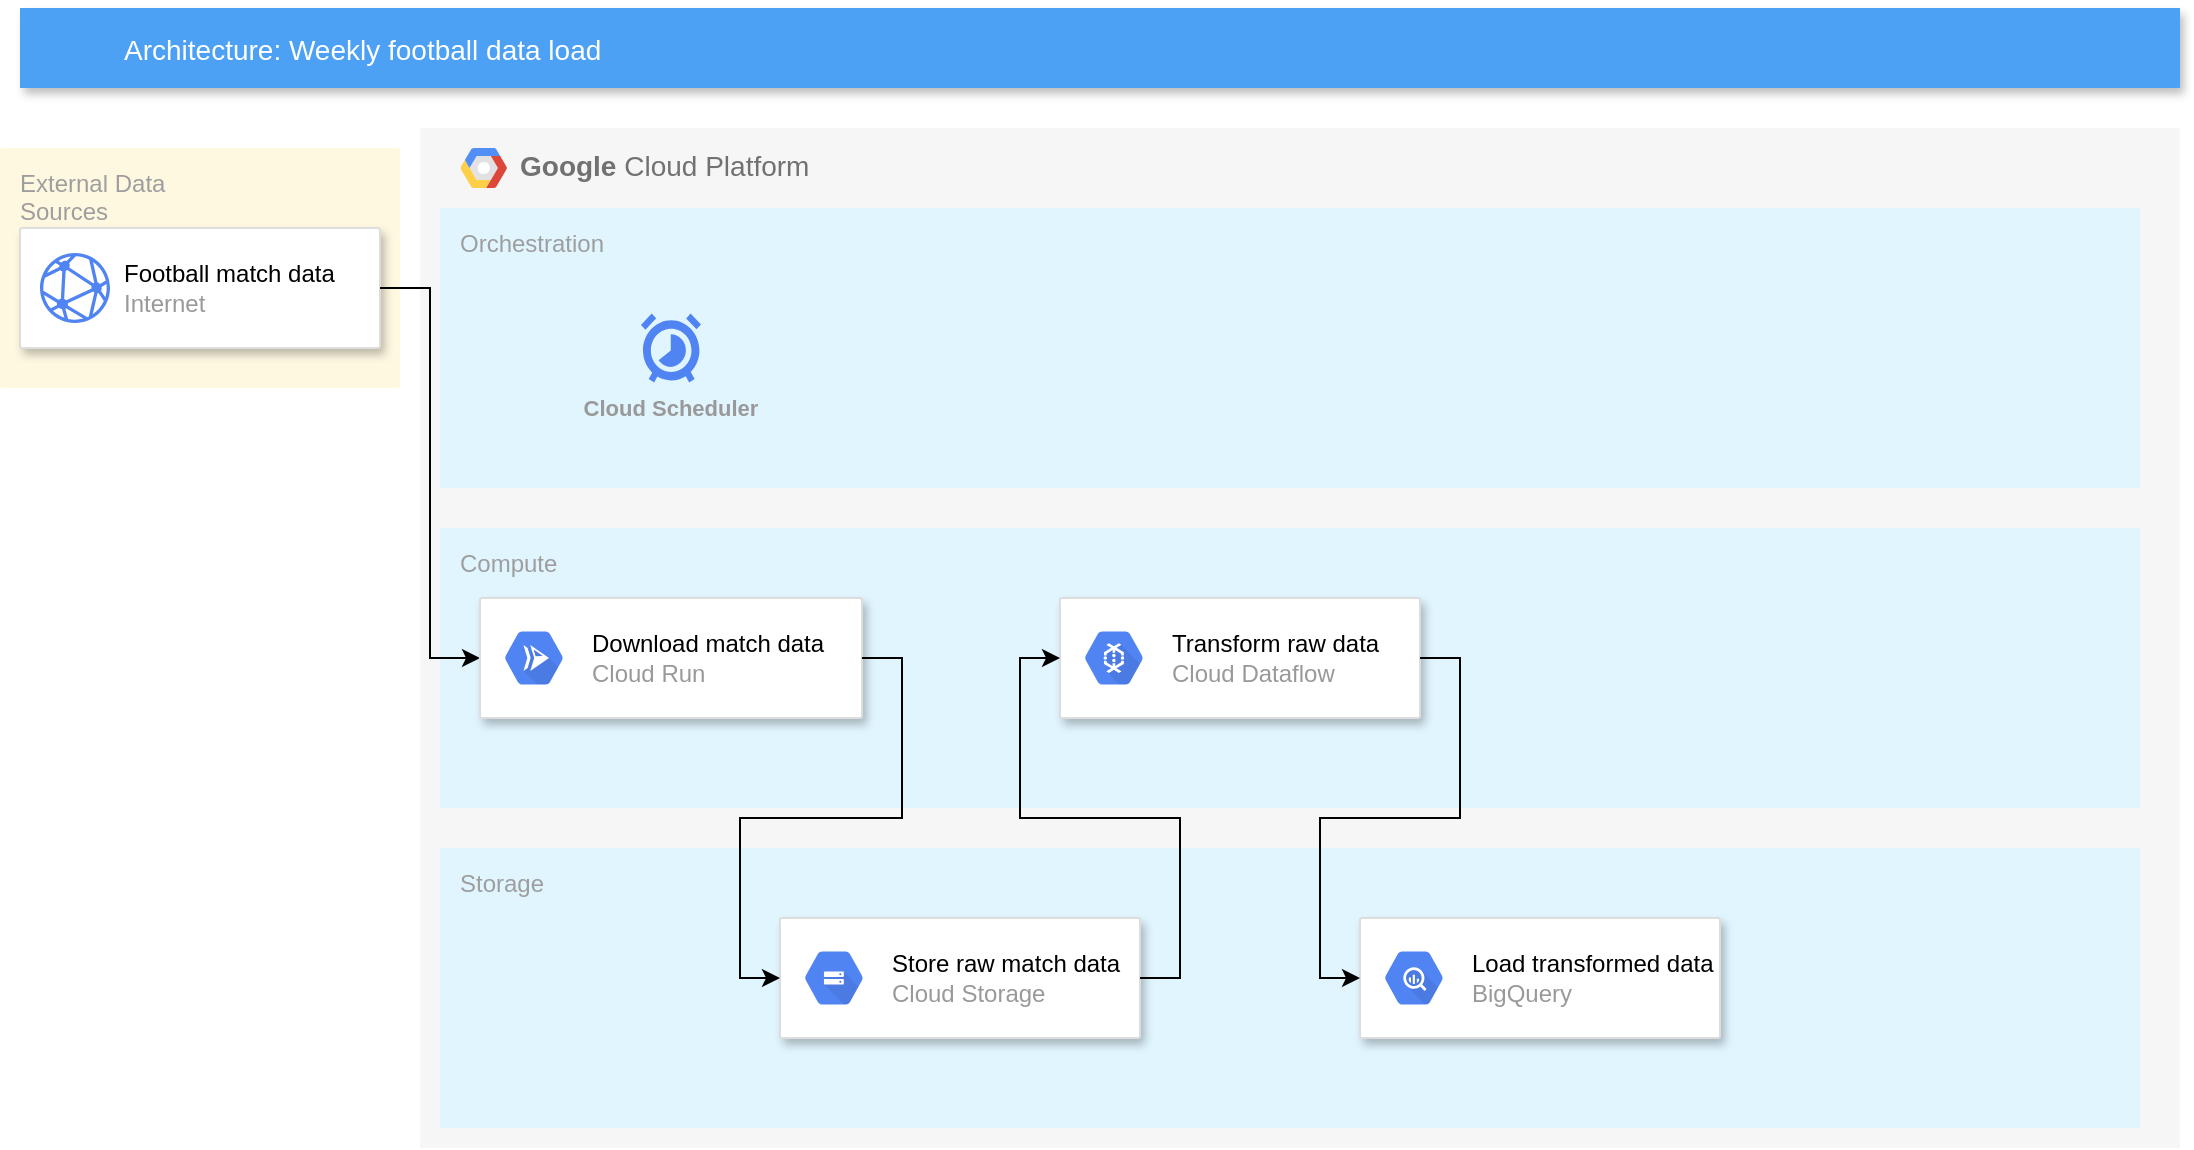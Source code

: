 <mxfile version="17.4.2" type="github"><diagram id="Mr1OSC--yQ1T_mfdmZJG" name="Page-1"><mxGraphModel dx="2062" dy="1154" grid="1" gridSize="10" guides="1" tooltips="1" connect="1" arrows="1" fold="1" page="1" pageScale="1" pageWidth="1169" pageHeight="827" math="0" shadow="0"><root><mxCell id="0"/><mxCell id="1" parent="0"/><mxCell id="tHDm5YDR88kAj0Mclhkf-12" value="&lt;b&gt;Google &lt;/b&gt;Cloud Platform" style="fillColor=#F6F6F6;strokeColor=none;shadow=0;gradientColor=none;fontSize=14;align=left;spacing=10;fontColor=#717171;9E9E9E;verticalAlign=top;spacingTop=-4;fontStyle=0;spacingLeft=40;html=1;container=0;" vertex="1" parent="1"><mxGeometry x="240" y="100" width="880" height="510" as="geometry"/></mxCell><mxCell id="tHDm5YDR88kAj0Mclhkf-48" value="Storage" style="sketch=0;points=[[0,0,0],[0.25,0,0],[0.5,0,0],[0.75,0,0],[1,0,0],[1,0.25,0],[1,0.5,0],[1,0.75,0],[1,1,0],[0.75,1,0],[0.5,1,0],[0.25,1,0],[0,1,0],[0,0.75,0],[0,0.5,0],[0,0.25,0]];rounded=1;absoluteArcSize=1;arcSize=2;html=1;strokeColor=none;gradientColor=none;shadow=0;dashed=0;fontSize=12;fontColor=#9E9E9E;align=left;verticalAlign=top;spacing=10;spacingTop=-4;fillColor=#E1F5FE;" vertex="1" parent="1"><mxGeometry x="250" y="460" width="850" height="140" as="geometry"/></mxCell><mxCell id="tHDm5YDR88kAj0Mclhkf-34" value="Compute" style="sketch=0;points=[[0,0,0],[0.25,0,0],[0.5,0,0],[0.75,0,0],[1,0,0],[1,0.25,0],[1,0.5,0],[1,0.75,0],[1,1,0],[0.75,1,0],[0.5,1,0],[0.25,1,0],[0,1,0],[0,0.75,0],[0,0.5,0],[0,0.25,0]];rounded=1;absoluteArcSize=1;arcSize=2;html=1;strokeColor=none;gradientColor=none;shadow=0;dashed=0;fontSize=12;fontColor=#9E9E9E;align=left;verticalAlign=top;spacing=10;spacingTop=-4;fillColor=#E1F5FE;" vertex="1" parent="1"><mxGeometry x="250" y="300" width="850" height="140" as="geometry"/></mxCell><mxCell id="tHDm5YDR88kAj0Mclhkf-33" value="External Data&#10;Sources" style="sketch=0;points=[[0,0,0],[0.25,0,0],[0.5,0,0],[0.75,0,0],[1,0,0],[1,0.25,0],[1,0.5,0],[1,0.75,0],[1,1,0],[0.75,1,0],[0.5,1,0],[0.25,1,0],[0,1,0],[0,0.75,0],[0,0.5,0],[0,0.25,0]];rounded=1;absoluteArcSize=1;arcSize=2;html=1;strokeColor=none;gradientColor=none;shadow=0;dashed=0;fontSize=12;fontColor=#9E9E9E;align=left;verticalAlign=top;spacing=10;spacingTop=-4;fillColor=#FFF8E1;" vertex="1" parent="1"><mxGeometry x="30" y="110" width="200" height="120" as="geometry"/></mxCell><mxCell id="tHDm5YDR88kAj0Mclhkf-11" value="Architecture: Weekly football data load" style="fillColor=#4DA1F5;strokeColor=none;shadow=1;gradientColor=none;fontSize=14;align=left;spacingLeft=50;fontColor=#ffffff;" vertex="1" parent="1"><mxGeometry x="40" y="40" width="1080" height="40" as="geometry"/></mxCell><mxCell id="tHDm5YDR88kAj0Mclhkf-21" value="" style="group" vertex="1" connectable="0" parent="1"><mxGeometry x="40" y="150" width="180" height="60" as="geometry"/></mxCell><mxCell id="tHDm5YDR88kAj0Mclhkf-17" value="" style="strokeColor=#dddddd;shadow=1;strokeWidth=1;rounded=1;absoluteArcSize=1;arcSize=2;" vertex="1" parent="tHDm5YDR88kAj0Mclhkf-21"><mxGeometry width="180" height="60" as="geometry"/></mxCell><mxCell id="tHDm5YDR88kAj0Mclhkf-20" value="&lt;font color=&quot;#000000&quot;&gt;Football match data&lt;/font&gt;&lt;br&gt;Internet" style="sketch=0;html=1;aspect=fixed;strokeColor=none;shadow=0;align=left;verticalAlign=middle;fillColor=#5184F3;shape=mxgraph.gcp2.network;labelPosition=right;verticalLabelPosition=middle;fontColor=#999999;dashed=0;spacingLeft=5;" vertex="1" parent="tHDm5YDR88kAj0Mclhkf-21"><mxGeometry x="10" y="12.5" width="35" height="35" as="geometry"/></mxCell><mxCell id="tHDm5YDR88kAj0Mclhkf-31" style="edgeStyle=orthogonalEdgeStyle;rounded=0;orthogonalLoop=1;jettySize=auto;html=1;exitX=1;exitY=0.5;exitDx=0;exitDy=0;entryX=0;entryY=0.5;entryDx=0;entryDy=0;fontColor=#000000;" edge="1" parent="1" source="tHDm5YDR88kAj0Mclhkf-17" target="tHDm5YDR88kAj0Mclhkf-1"><mxGeometry relative="1" as="geometry"/></mxCell><mxCell id="tHDm5YDR88kAj0Mclhkf-13" value="" style="shape=mxgraph.gcp2.google_cloud_platform;fillColor=#F6F6F6;strokeColor=none;shadow=0;gradientColor=none;" vertex="1" parent="1"><mxGeometry x="260.23" y="110" width="23.264" height="20" as="geometry"><mxPoint x="20" y="10" as="offset"/></mxGeometry></mxCell><mxCell id="tHDm5YDR88kAj0Mclhkf-1" value="" style="strokeColor=#dddddd;shadow=1;strokeWidth=1;rounded=1;absoluteArcSize=1;arcSize=2;" vertex="1" parent="1"><mxGeometry x="269.999" y="335" width="190.976" height="60" as="geometry"/></mxCell><mxCell id="tHDm5YDR88kAj0Mclhkf-2" value="&lt;font color=&quot;#000000&quot;&gt;Download match data&lt;/font&gt;&lt;br&gt;Cloud Run" style="sketch=0;dashed=0;connectable=0;html=1;fillColor=#5184F3;strokeColor=none;shape=mxgraph.gcp2.hexIcon;prIcon=cloud_run;part=1;labelPosition=right;verticalLabelPosition=middle;align=left;verticalAlign=middle;spacingLeft=5;fontColor=#999999;fontSize=12;" vertex="1" parent="tHDm5YDR88kAj0Mclhkf-1"><mxGeometry y="0.5" width="44" height="39" relative="1" as="geometry"><mxPoint x="5" y="-19.5" as="offset"/></mxGeometry></mxCell><mxCell id="tHDm5YDR88kAj0Mclhkf-3" value="" style="strokeColor=#dddddd;shadow=1;strokeWidth=1;rounded=1;absoluteArcSize=1;arcSize=2;" vertex="1" parent="1"><mxGeometry x="420" y="495" width="180" height="60" as="geometry"/></mxCell><mxCell id="tHDm5YDR88kAj0Mclhkf-4" value="&lt;font color=&quot;#000000&quot;&gt;Store raw match data&lt;/font&gt;&lt;br&gt;Cloud Storage" style="sketch=0;dashed=0;connectable=0;html=1;fillColor=#5184F3;strokeColor=none;shape=mxgraph.gcp2.hexIcon;prIcon=cloud_storage;part=1;labelPosition=right;verticalLabelPosition=middle;align=left;verticalAlign=middle;spacingLeft=5;fontColor=#999999;fontSize=12;" vertex="1" parent="tHDm5YDR88kAj0Mclhkf-3"><mxGeometry y="0.5" width="44" height="39" relative="1" as="geometry"><mxPoint x="5" y="-19.5" as="offset"/></mxGeometry></mxCell><mxCell id="tHDm5YDR88kAj0Mclhkf-5" value="" style="strokeColor=#dddddd;shadow=1;strokeWidth=1;rounded=1;absoluteArcSize=1;arcSize=2;" vertex="1" parent="1"><mxGeometry x="560" y="335" width="180" height="60" as="geometry"/></mxCell><mxCell id="tHDm5YDR88kAj0Mclhkf-6" value="&lt;font color=&quot;#000000&quot;&gt;Transform raw data&lt;/font&gt;&lt;br&gt;Cloud Dataflow" style="sketch=0;dashed=0;connectable=0;html=1;fillColor=#5184F3;strokeColor=none;shape=mxgraph.gcp2.hexIcon;prIcon=cloud_dataflow;part=1;labelPosition=right;verticalLabelPosition=middle;align=left;verticalAlign=middle;spacingLeft=5;fontColor=#999999;fontSize=12;" vertex="1" parent="tHDm5YDR88kAj0Mclhkf-5"><mxGeometry y="0.5" width="44" height="39" relative="1" as="geometry"><mxPoint x="5" y="-19.5" as="offset"/></mxGeometry></mxCell><mxCell id="tHDm5YDR88kAj0Mclhkf-9" value="" style="strokeColor=#dddddd;shadow=1;strokeWidth=1;rounded=1;absoluteArcSize=1;arcSize=2;" vertex="1" parent="1"><mxGeometry x="710" y="495" width="180" height="60" as="geometry"/></mxCell><mxCell id="tHDm5YDR88kAj0Mclhkf-10" value="&lt;font color=&quot;#000000&quot;&gt;Load transformed data&lt;/font&gt;&lt;br&gt;BigQuery" style="sketch=0;dashed=0;connectable=0;html=1;fillColor=#5184F3;strokeColor=none;shape=mxgraph.gcp2.hexIcon;prIcon=bigquery;part=1;labelPosition=right;verticalLabelPosition=middle;align=left;verticalAlign=middle;spacingLeft=5;fontColor=#999999;fontSize=12;" vertex="1" parent="tHDm5YDR88kAj0Mclhkf-9"><mxGeometry y="0.5" width="44" height="39" relative="1" as="geometry"><mxPoint x="5" y="-19.5" as="offset"/></mxGeometry></mxCell><mxCell id="tHDm5YDR88kAj0Mclhkf-28" style="edgeStyle=orthogonalEdgeStyle;rounded=0;orthogonalLoop=1;jettySize=auto;html=1;exitX=1;exitY=0.5;exitDx=0;exitDy=0;entryX=0;entryY=0.5;entryDx=0;entryDy=0;fontColor=#000000;" edge="1" parent="1" source="tHDm5YDR88kAj0Mclhkf-1" target="tHDm5YDR88kAj0Mclhkf-3"><mxGeometry relative="1" as="geometry"/></mxCell><mxCell id="tHDm5YDR88kAj0Mclhkf-29" style="edgeStyle=orthogonalEdgeStyle;rounded=0;orthogonalLoop=1;jettySize=auto;html=1;exitX=1;exitY=0.5;exitDx=0;exitDy=0;entryX=0;entryY=0.5;entryDx=0;entryDy=0;fontColor=#000000;" edge="1" parent="1" source="tHDm5YDR88kAj0Mclhkf-3" target="tHDm5YDR88kAj0Mclhkf-5"><mxGeometry relative="1" as="geometry"/></mxCell><mxCell id="tHDm5YDR88kAj0Mclhkf-30" style="edgeStyle=orthogonalEdgeStyle;rounded=0;orthogonalLoop=1;jettySize=auto;html=1;exitX=1;exitY=0.5;exitDx=0;exitDy=0;entryX=0;entryY=0.5;entryDx=0;entryDy=0;fontColor=#000000;" edge="1" parent="1" source="tHDm5YDR88kAj0Mclhkf-5" target="tHDm5YDR88kAj0Mclhkf-9"><mxGeometry relative="1" as="geometry"/></mxCell><mxCell id="tHDm5YDR88kAj0Mclhkf-49" value="Orchestration" style="sketch=0;points=[[0,0,0],[0.25,0,0],[0.5,0,0],[0.75,0,0],[1,0,0],[1,0.25,0],[1,0.5,0],[1,0.75,0],[1,1,0],[0.75,1,0],[0.5,1,0],[0.25,1,0],[0,1,0],[0,0.75,0],[0,0.5,0],[0,0.25,0]];rounded=1;absoluteArcSize=1;arcSize=2;html=1;strokeColor=none;gradientColor=none;shadow=0;dashed=0;fontSize=12;fontColor=#9E9E9E;align=left;verticalAlign=top;spacing=10;spacingTop=-4;fillColor=#E1F5FE;" vertex="1" parent="1"><mxGeometry x="250" y="140" width="850" height="140" as="geometry"/></mxCell><mxCell id="tHDm5YDR88kAj0Mclhkf-50" value="Cloud Scheduler" style="html=1;fillColor=#5184F3;strokeColor=none;verticalAlign=top;labelPosition=center;verticalLabelPosition=bottom;align=center;fontSize=11;fontStyle=1;fontColor=#999999;shape=mxgraph.gcp2.cloud_scheduler" vertex="1" parent="1"><mxGeometry x="350.49" y="192.75" width="30" height="34.5" as="geometry"/></mxCell></root></mxGraphModel></diagram></mxfile>